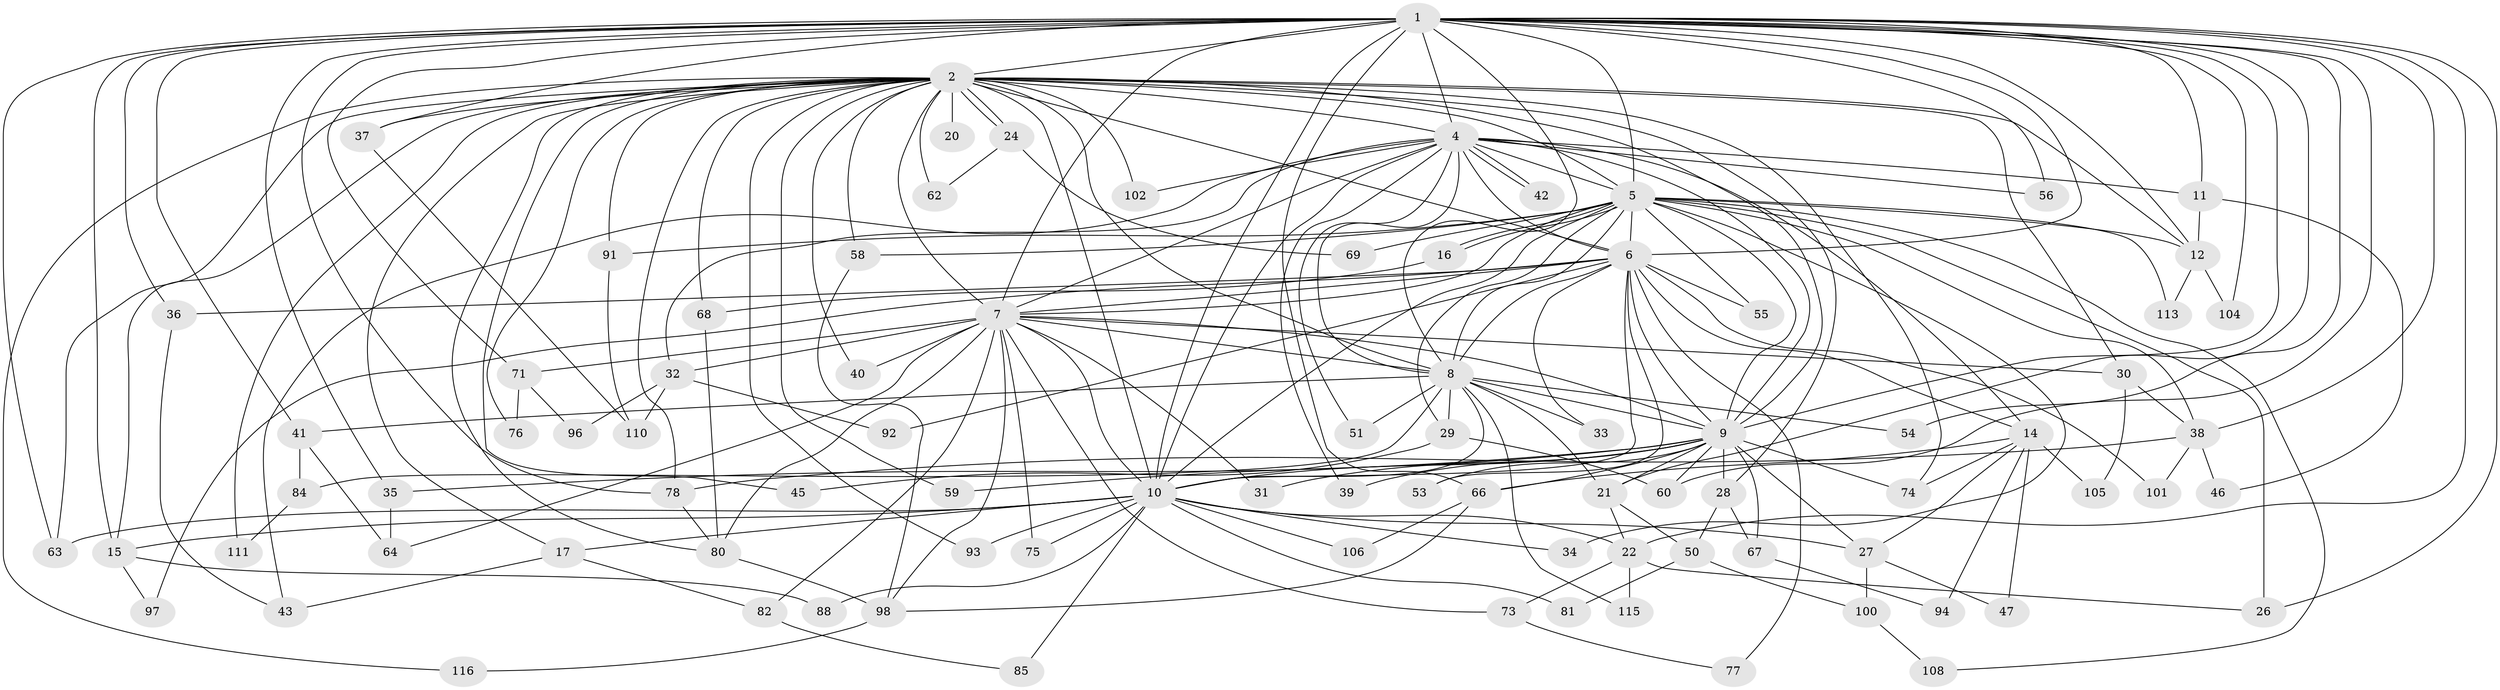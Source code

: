 // original degree distribution, {30: 0.00847457627118644, 31: 0.00847457627118644, 16: 0.00847457627118644, 20: 0.00847457627118644, 23: 0.01694915254237288, 19: 0.025423728813559324, 22: 0.00847457627118644, 4: 0.11016949152542373, 5: 0.059322033898305086, 8: 0.00847457627118644, 3: 0.2288135593220339, 2: 0.5, 6: 0.00847457627118644}
// Generated by graph-tools (version 1.1) at 2025/41/03/06/25 10:41:42]
// undirected, 88 vertices, 213 edges
graph export_dot {
graph [start="1"]
  node [color=gray90,style=filled];
  1 [super="+99"];
  2 [super="+3"];
  4 [super="+61"];
  5 [super="+18"];
  6 [super="+48"];
  7 [super="+13"];
  8 [super="+57"];
  9 [super="+19"];
  10 [super="+25"];
  11 [super="+23"];
  12 [super="+52"];
  14 [super="+83"];
  15 [super="+90"];
  16 [super="+86"];
  17;
  20;
  21 [super="+70"];
  22 [super="+65"];
  24;
  26;
  27 [super="+103"];
  28;
  29 [super="+87"];
  30;
  31;
  32;
  33;
  34;
  35;
  36 [super="+114"];
  37;
  38 [super="+44"];
  39;
  40 [super="+49"];
  41 [super="+95"];
  42;
  43;
  45;
  46;
  47;
  50;
  51;
  53;
  54;
  55;
  56;
  58 [super="+112"];
  59;
  60;
  62;
  63 [super="+72"];
  64;
  66 [super="+109"];
  67;
  68 [super="+89"];
  69;
  71;
  73;
  74;
  75;
  76;
  77;
  78 [super="+79"];
  80 [super="+118"];
  81;
  82;
  84;
  85;
  88;
  91;
  92;
  93;
  94;
  96;
  97;
  98 [super="+107"];
  100;
  101;
  102;
  104;
  105;
  106;
  108;
  110 [super="+117"];
  111;
  113;
  115;
  116;
  1 -- 2 [weight=2];
  1 -- 4;
  1 -- 5;
  1 -- 6;
  1 -- 7 [weight=2];
  1 -- 8;
  1 -- 9;
  1 -- 10 [weight=2];
  1 -- 11;
  1 -- 21;
  1 -- 22;
  1 -- 35;
  1 -- 36;
  1 -- 37;
  1 -- 38;
  1 -- 41;
  1 -- 54;
  1 -- 56;
  1 -- 60;
  1 -- 63;
  1 -- 71;
  1 -- 104;
  1 -- 26;
  1 -- 66;
  1 -- 12;
  1 -- 15;
  1 -- 78;
  2 -- 4 [weight=2];
  2 -- 5 [weight=2];
  2 -- 6 [weight=2];
  2 -- 7 [weight=2];
  2 -- 8 [weight=3];
  2 -- 9 [weight=2];
  2 -- 10 [weight=2];
  2 -- 12;
  2 -- 15;
  2 -- 17;
  2 -- 20 [weight=2];
  2 -- 24;
  2 -- 24;
  2 -- 28;
  2 -- 37;
  2 -- 45;
  2 -- 58;
  2 -- 59;
  2 -- 62;
  2 -- 68 [weight=2];
  2 -- 76;
  2 -- 78;
  2 -- 91;
  2 -- 102;
  2 -- 111;
  2 -- 116;
  2 -- 74;
  2 -- 93;
  2 -- 30;
  2 -- 40 [weight=2];
  2 -- 63;
  2 -- 80;
  4 -- 5;
  4 -- 6;
  4 -- 7;
  4 -- 8;
  4 -- 9 [weight=2];
  4 -- 10;
  4 -- 11;
  4 -- 14;
  4 -- 32;
  4 -- 39;
  4 -- 42;
  4 -- 42;
  4 -- 43;
  4 -- 51;
  4 -- 56;
  4 -- 102;
  5 -- 6 [weight=2];
  5 -- 7;
  5 -- 8 [weight=2];
  5 -- 9;
  5 -- 10;
  5 -- 12;
  5 -- 16;
  5 -- 16;
  5 -- 26;
  5 -- 29;
  5 -- 34;
  5 -- 55;
  5 -- 58;
  5 -- 69;
  5 -- 91;
  5 -- 108;
  5 -- 113;
  5 -- 38;
  6 -- 7;
  6 -- 8;
  6 -- 9;
  6 -- 10;
  6 -- 14;
  6 -- 33;
  6 -- 36;
  6 -- 53;
  6 -- 55;
  6 -- 77;
  6 -- 92;
  6 -- 97;
  6 -- 101;
  7 -- 8;
  7 -- 9;
  7 -- 10;
  7 -- 31;
  7 -- 32;
  7 -- 64;
  7 -- 71;
  7 -- 73;
  7 -- 75;
  7 -- 80;
  7 -- 82;
  7 -- 98;
  7 -- 40;
  7 -- 30;
  8 -- 9;
  8 -- 10;
  8 -- 29;
  8 -- 33;
  8 -- 41;
  8 -- 51;
  8 -- 54;
  8 -- 84;
  8 -- 115;
  8 -- 21;
  9 -- 10;
  9 -- 21;
  9 -- 27;
  9 -- 28;
  9 -- 31;
  9 -- 35;
  9 -- 39;
  9 -- 53;
  9 -- 59;
  9 -- 60;
  9 -- 66;
  9 -- 67;
  9 -- 74;
  10 -- 15;
  10 -- 17;
  10 -- 22;
  10 -- 27;
  10 -- 34;
  10 -- 63;
  10 -- 75;
  10 -- 81;
  10 -- 85;
  10 -- 88;
  10 -- 93;
  10 -- 106;
  11 -- 46;
  11 -- 12;
  12 -- 104;
  12 -- 113;
  14 -- 47;
  14 -- 66;
  14 -- 94;
  14 -- 105;
  14 -- 27;
  14 -- 74;
  15 -- 88;
  15 -- 97;
  16 -- 68;
  17 -- 43;
  17 -- 82;
  21 -- 50;
  21 -- 22;
  22 -- 26;
  22 -- 73;
  22 -- 115;
  24 -- 62;
  24 -- 69;
  27 -- 47;
  27 -- 100;
  28 -- 50;
  28 -- 67;
  29 -- 45;
  29 -- 60;
  30 -- 105;
  30 -- 38;
  32 -- 92;
  32 -- 96;
  32 -- 110;
  35 -- 64;
  36 -- 43;
  37 -- 110;
  38 -- 78;
  38 -- 101;
  38 -- 46;
  41 -- 84;
  41 -- 64;
  50 -- 81;
  50 -- 100;
  58 -- 98;
  66 -- 98;
  66 -- 106;
  67 -- 94;
  68 -- 80;
  71 -- 76;
  71 -- 96;
  73 -- 77;
  78 -- 80;
  80 -- 98;
  82 -- 85;
  84 -- 111;
  91 -- 110;
  98 -- 116;
  100 -- 108;
}
